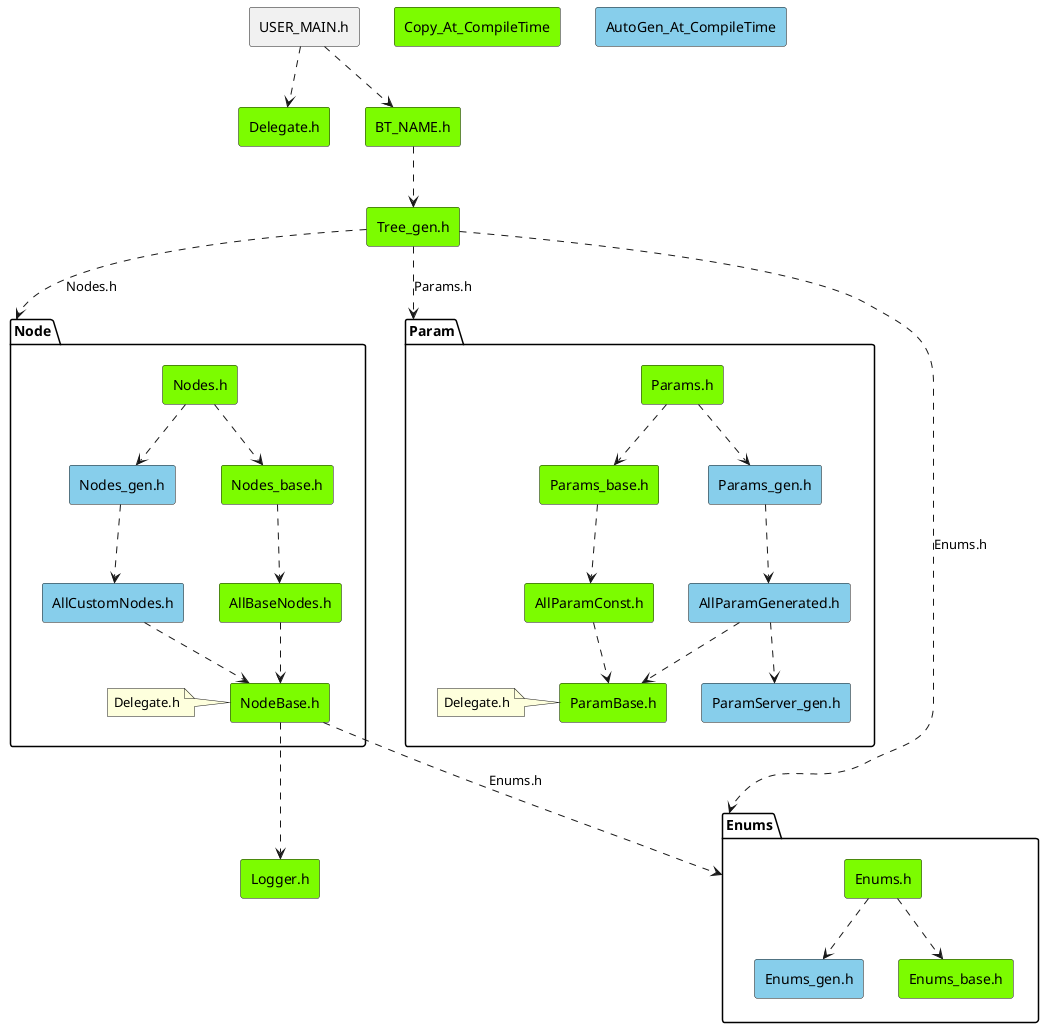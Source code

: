 @startuml BT_Lite_Headers

set NamespaceSeparator ::
skinparam componentStyle rectangle

component Copy_At_CompileTime #LawnGreen
component AutoGen_At_CompileTime #SkyBlue

package Enums{
    component Enums.h #LawnGreen
    component Enums_gen.h #SkyBlue
    component Enums_base.h #LawnGreen

    Enums.h ..> Enums_gen.h 
    Enums.h ..> Enums_base.h
}

package Node{
    component Nodes.h #LawnGreen
    component Nodes_gen.h #SkyBlue
    component Nodes_base.h #LawnGreen
    
    component NodeBase.h #LawnGreen
    component AllBaseNodes.h #LawnGreen
    component AllCustomNodes.h #SkyBlue

    Nodes.h ..>Nodes_gen.h
    Nodes_gen.h ..> AllCustomNodes.h
    AllCustomNodes.h ..> NodeBase.h

    Nodes.h ..>Nodes_base.h
    Nodes_base.h ..> AllBaseNodes.h
    AllBaseNodes.h ..> NodeBase.h

    note left of NodeBase.h : Delegate.h
}

package Param{
    component Params.h #LawnGreen
    component Params_base.h #LawnGreen
    component Params_gen.h #SkyBlue
    component ParamBase.h #LawnGreen
    component ParamServer_gen.h #SkyBlue

    component AllParamConst.h #LawnGreen
    component AllParamGenerated.h #SkyBlue

    Params.h ..> Params_base.h
    Params_base.h ..> AllParamConst.h
    AllParamConst.h ..> ParamBase.h

    Params.h ..> Params_gen.h
    Params_gen.h ..> AllParamGenerated.h
    AllParamGenerated.h ..> ParamServer_gen.h
    AllParamGenerated.h ..> ParamBase.h

    note left of ParamBase.h : Delegate.h
}

component Delegate.h #LawnGreen
component Logger.h #LawnGreen

NodeBase.h ..> Logger.h
NodeBase.h ..> Enums : Enums.h

component Tree_gen.h #LawnGreen
Tree_gen.h ..> Enums : Enums.h
Tree_gen.h ..> Node : Nodes.h
Tree_gen.h ..> Param : Params.h

component BT_NAME.h #LawnGreen
BT_NAME.h ..> Tree_gen.h

component USER_MAIN.h
USER_MAIN.h ..> BT_NAME.h
USER_MAIN.h ..> Delegate.h

@enduml